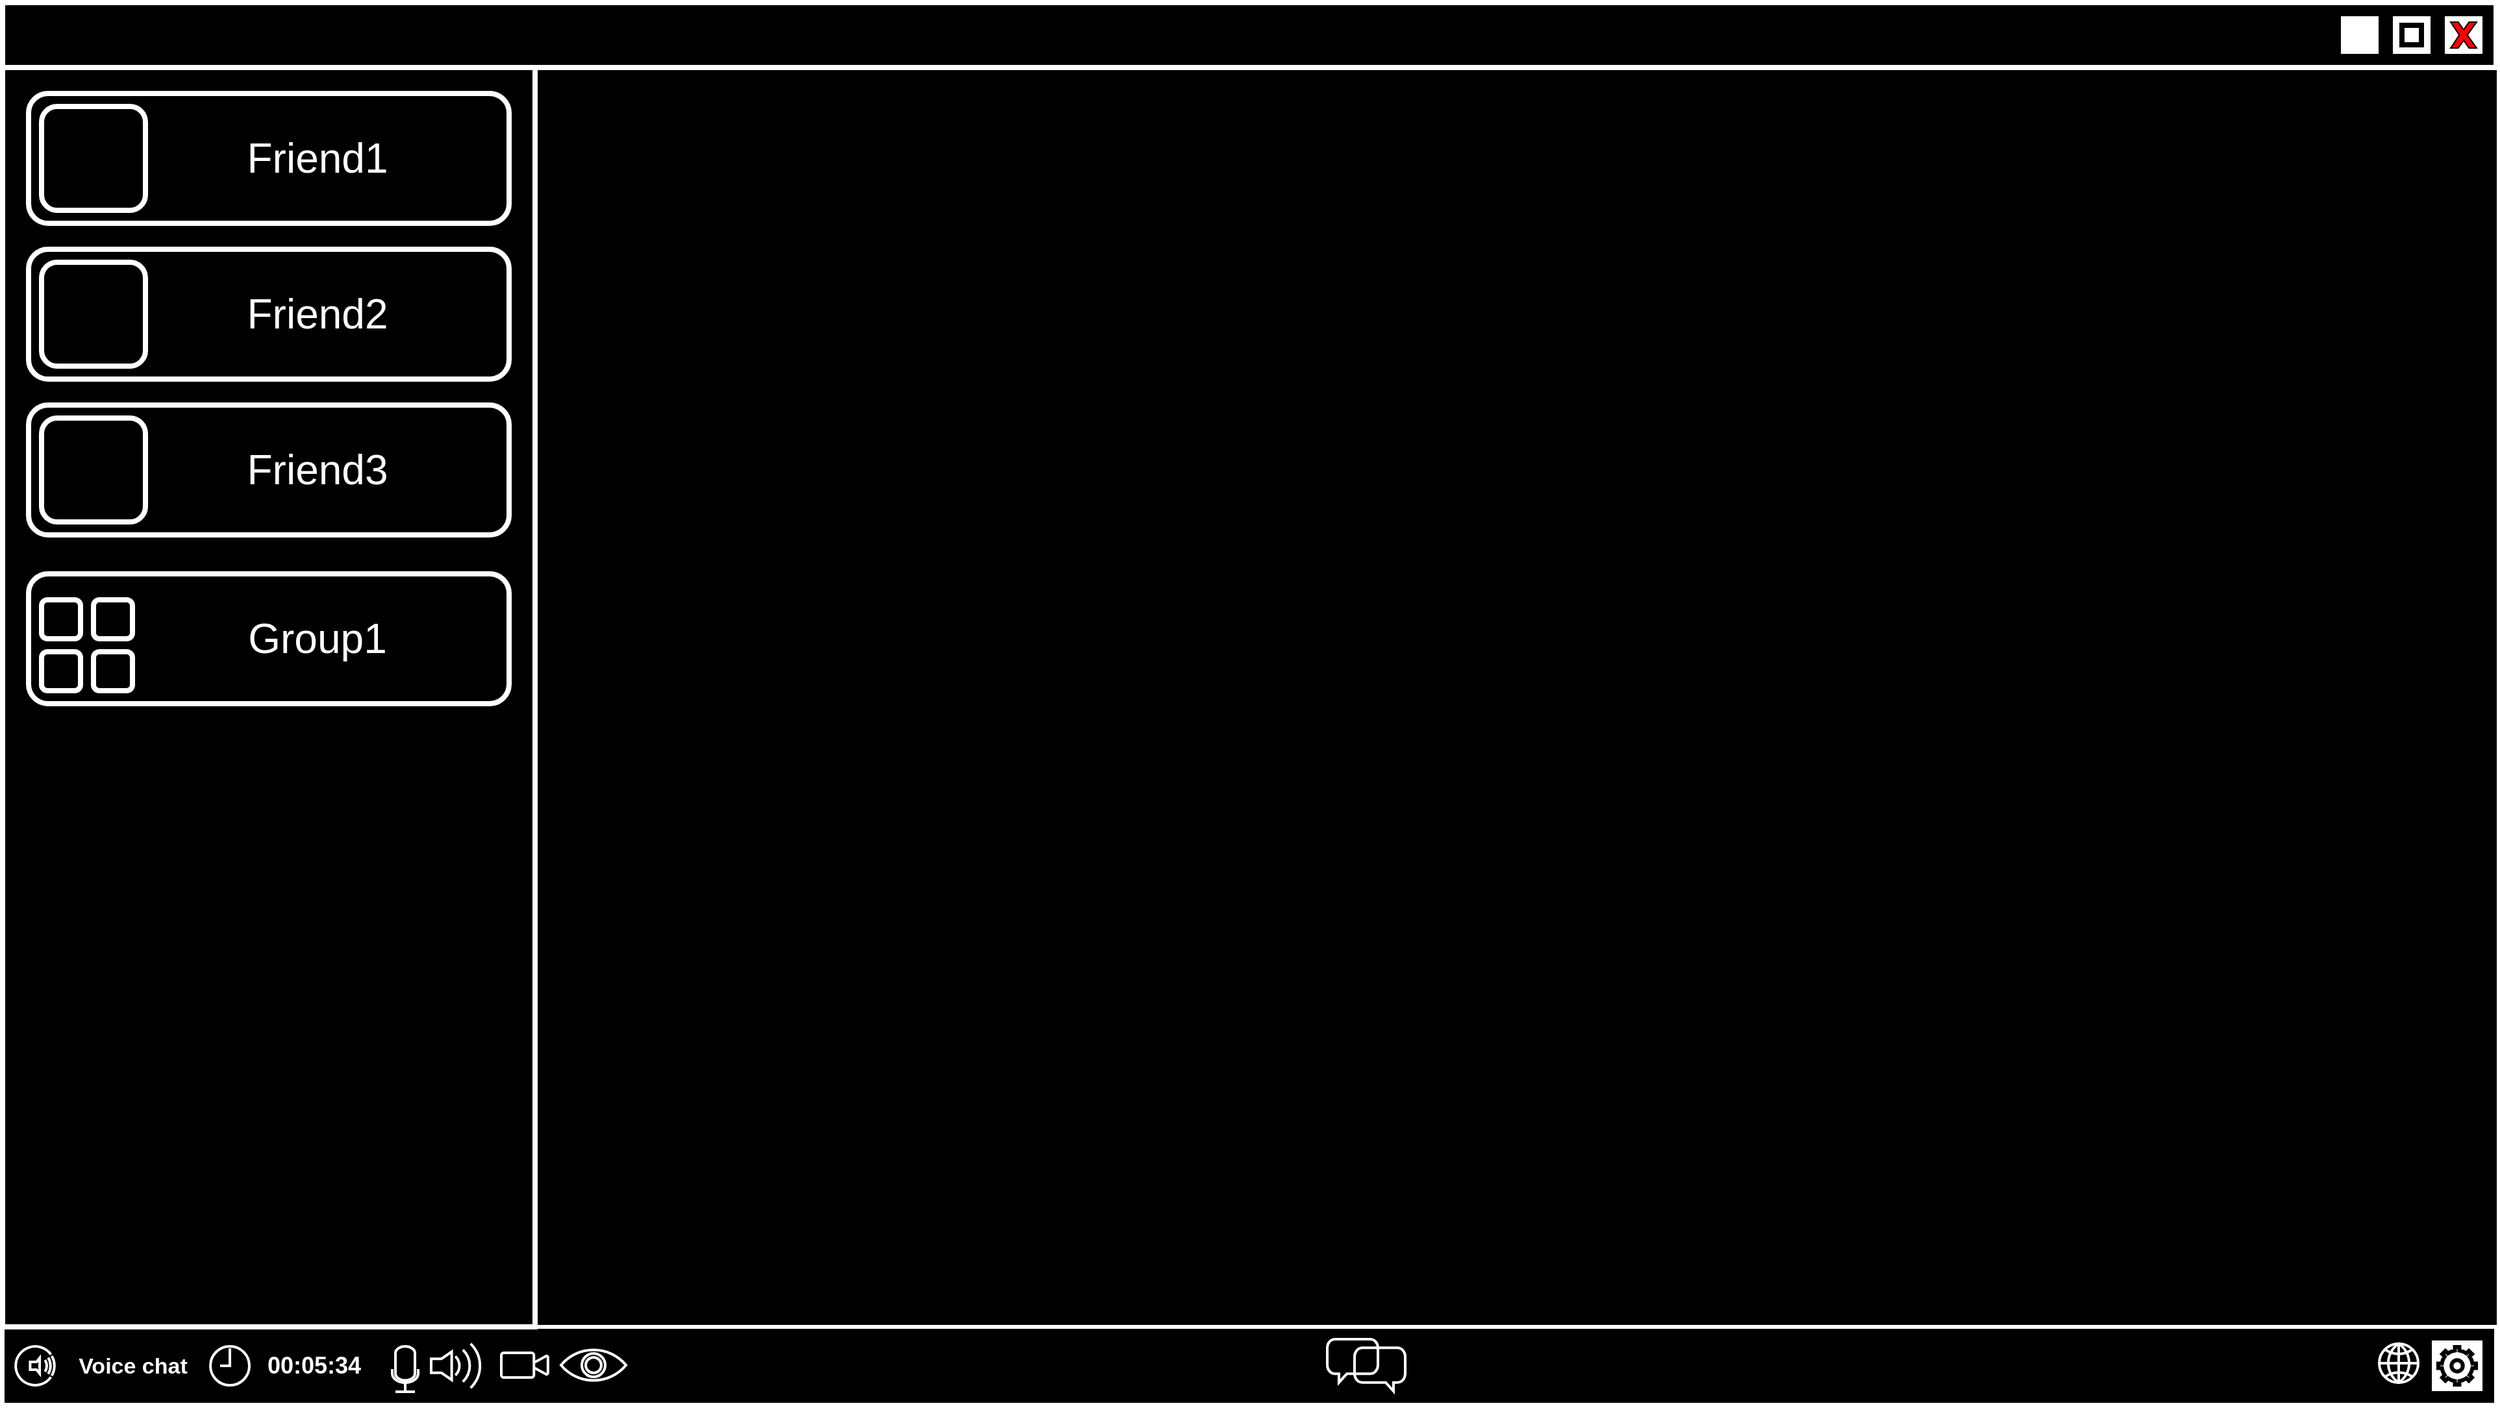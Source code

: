 <mxfile version="24.7.17">
  <diagram name="Сторінка-1" id="A-UXplKPBfhrQZFfjE-t">
    <mxGraphModel dx="3540" dy="2560" grid="1" gridSize="10" guides="1" tooltips="1" connect="1" arrows="1" fold="1" page="1" pageScale="1" pageWidth="827" pageHeight="1169" math="0" shadow="0">
      <root>
        <mxCell id="0" />
        <mxCell id="1" parent="0" />
        <mxCell id="7ZqRQG20ycZ6pwFGwgAJ-2" value="" style="rounded=0;whiteSpace=wrap;html=1;rotation=0;fillColor=#000000;" vertex="1" parent="1">
          <mxGeometry width="1920" height="1080" as="geometry" />
        </mxCell>
        <mxCell id="7ZqRQG20ycZ6pwFGwgAJ-20" value="" style="whiteSpace=wrap;html=1;aspect=fixed;" vertex="1" parent="1">
          <mxGeometry x="1880" y="10" width="30" height="30" as="geometry" />
        </mxCell>
        <mxCell id="7ZqRQG20ycZ6pwFGwgAJ-25" value="" style="whiteSpace=wrap;html=1;aspect=fixed;" vertex="1" parent="1">
          <mxGeometry x="1840" y="10" width="30" height="30" as="geometry" />
        </mxCell>
        <mxCell id="7ZqRQG20ycZ6pwFGwgAJ-26" value="" style="whiteSpace=wrap;html=1;aspect=fixed;" vertex="1" parent="1">
          <mxGeometry x="1800" y="10" width="30" height="30" as="geometry" />
        </mxCell>
        <mxCell id="7ZqRQG20ycZ6pwFGwgAJ-27" value="" style="verticalLabelPosition=bottom;verticalAlign=top;html=1;shape=mxgraph.basic.x;fillColor=#ff0000;" vertex="1" parent="1">
          <mxGeometry x="1885" y="15" width="20" height="20" as="geometry" />
        </mxCell>
        <mxCell id="7ZqRQG20ycZ6pwFGwgAJ-28" value="" style="rounded=0;whiteSpace=wrap;html=1;fillColor=none;strokeWidth=4;" vertex="1" parent="1">
          <mxGeometry x="1847.5" y="17.5" width="15" height="15" as="geometry" />
        </mxCell>
        <mxCell id="7ZqRQG20ycZ6pwFGwgAJ-36" value="" style="rounded=0;whiteSpace=wrap;html=1;fillColor=none;strokeWidth=4;strokeColor=#FFFFFF;" vertex="1" parent="1">
          <mxGeometry width="1920" height="50" as="geometry" />
        </mxCell>
        <mxCell id="7ZqRQG20ycZ6pwFGwgAJ-38" value="" style="rounded=0;whiteSpace=wrap;html=1;strokeColor=#FFFFFF;fillColor=none;strokeWidth=3;" vertex="1" parent="1">
          <mxGeometry y="1020" width="1920" height="60" as="geometry" />
        </mxCell>
        <mxCell id="7ZqRQG20ycZ6pwFGwgAJ-39" value="" style="html=1;verticalLabelPosition=bottom;align=center;labelBackgroundColor=#ffffff;verticalAlign=top;strokeWidth=2;strokeColor=#FFFFFF;shadow=0;dashed=0;shape=mxgraph.ios7.icons.loud;fillColor=none;" vertex="1" parent="1">
          <mxGeometry x="10" y="1033.8" width="30.6" height="32.4" as="geometry" />
        </mxCell>
        <mxCell id="7ZqRQG20ycZ6pwFGwgAJ-40" value="Voice chat" style="text;html=1;align=center;verticalAlign=middle;whiteSpace=wrap;rounded=0;strokeWidth=4;fontColor=#FFFFFF;fontStyle=1;fontSize=17;" vertex="1" parent="1">
          <mxGeometry x="50.6" y="1036.2" width="99.4" height="30" as="geometry" />
        </mxCell>
        <mxCell id="7ZqRQG20ycZ6pwFGwgAJ-41" value="00:05:34" style="text;html=1;align=center;verticalAlign=middle;whiteSpace=wrap;rounded=0;strokeWidth=4;fontColor=#FFFFFF;fontStyle=1;fontSize=18;" vertex="1" parent="1">
          <mxGeometry x="190" y="1031.9" width="100" height="36.2" as="geometry" />
        </mxCell>
        <mxCell id="7ZqRQG20ycZ6pwFGwgAJ-42" value="" style="html=1;verticalLabelPosition=bottom;align=center;labelBackgroundColor=#ffffff;verticalAlign=top;strokeWidth=2;strokeColor=#FFFFFF;shadow=0;dashed=0;shape=mxgraph.ios7.icons.clock;fillColor=none;" vertex="1" parent="1">
          <mxGeometry x="160" y="1035" width="30" height="30" as="geometry" />
        </mxCell>
        <mxCell id="7ZqRQG20ycZ6pwFGwgAJ-43" value="" style="group" vertex="1" connectable="0" parent="1">
          <mxGeometry x="1870" y="1030" width="40" height="40" as="geometry" />
        </mxCell>
        <mxCell id="7ZqRQG20ycZ6pwFGwgAJ-17" value="" style="whiteSpace=wrap;html=1;aspect=fixed;" vertex="1" parent="7ZqRQG20ycZ6pwFGwgAJ-43">
          <mxGeometry width="40.0" height="40.0" as="geometry" />
        </mxCell>
        <mxCell id="7ZqRQG20ycZ6pwFGwgAJ-34" value="" style="html=1;verticalLabelPosition=bottom;align=center;labelBackgroundColor=#ffffff;verticalAlign=top;strokeWidth=3;strokeColor=#000000;shadow=0;dashed=0;shape=mxgraph.ios7.icons.settings;" vertex="1" parent="7ZqRQG20ycZ6pwFGwgAJ-43">
          <mxGeometry x="5.462" y="5.457" width="29.081" height="29.081" as="geometry" />
        </mxCell>
        <mxCell id="7ZqRQG20ycZ6pwFGwgAJ-49" value="" style="html=1;verticalLabelPosition=bottom;align=center;labelBackgroundColor=#ffffff;verticalAlign=top;strokeWidth=2;strokeColor=#FFFFFF;shadow=0;dashed=0;shape=mxgraph.ios7.icons.video_conversation;fillColor=none;" vertex="1" parent="1">
          <mxGeometry x="384" y="1040" width="36" height="19" as="geometry" />
        </mxCell>
        <mxCell id="7ZqRQG20ycZ6pwFGwgAJ-50" value="" style="html=1;verticalLabelPosition=bottom;align=center;labelBackgroundColor=#ffffff;verticalAlign=top;strokeWidth=2;strokeColor=#FFFFFF;shadow=0;dashed=0;shape=mxgraph.ios7.icons.microphone;fillColor=none;" vertex="1" parent="1">
          <mxGeometry x="300" y="1035" width="20" height="35" as="geometry" />
        </mxCell>
        <mxCell id="7ZqRQG20ycZ6pwFGwgAJ-52" value="" style="html=1;verticalLabelPosition=bottom;align=center;labelBackgroundColor=#ffffff;verticalAlign=top;strokeWidth=2;strokeColor=#FFFFFF;shadow=0;dashed=0;shape=mxgraph.ios7.icons.volume_2;pointerEvents=1;fillColor=none;" vertex="1" parent="1">
          <mxGeometry x="330" y="1032.95" width="40" height="34.1" as="geometry" />
        </mxCell>
        <mxCell id="7ZqRQG20ycZ6pwFGwgAJ-55" value="" style="html=1;verticalLabelPosition=bottom;align=center;labelBackgroundColor=#ffffff;verticalAlign=top;strokeWidth=2;strokeColor=#FFFFFF;shadow=0;dashed=0;shape=mxgraph.ios7.icons.eye;fillColor=none;" vertex="1" parent="1">
          <mxGeometry x="430" y="1037.75" width="50" height="23.5" as="geometry" />
        </mxCell>
        <mxCell id="7ZqRQG20ycZ6pwFGwgAJ-56" value="" style="html=1;verticalLabelPosition=bottom;align=center;labelBackgroundColor=#ffffff;verticalAlign=top;strokeWidth=2;strokeColor=#FFFFFF;shadow=0;dashed=0;shape=mxgraph.ios7.icons.chat;fillColor=none;" vertex="1" parent="1">
          <mxGeometry x="1020" y="1029.5" width="60" height="40" as="geometry" />
        </mxCell>
        <mxCell id="7ZqRQG20ycZ6pwFGwgAJ-57" value="" style="html=1;verticalLabelPosition=bottom;align=center;labelBackgroundColor=#ffffff;verticalAlign=top;strokeWidth=2;strokeColor=#FFFFFF;shadow=0;dashed=0;shape=mxgraph.ios7.icons.globe;fillColor=none;" vertex="1" parent="1">
          <mxGeometry x="1830" y="1032.95" width="30" height="30" as="geometry" />
        </mxCell>
        <mxCell id="7ZqRQG20ycZ6pwFGwgAJ-58" value="" style="rounded=0;whiteSpace=wrap;html=1;fillColor=none;strokeColor=#FFFFFF;strokeWidth=4;" vertex="1" parent="1">
          <mxGeometry y="50" width="410" height="970" as="geometry" />
        </mxCell>
        <mxCell id="7ZqRQG20ycZ6pwFGwgAJ-59" value="" style="rounded=1;whiteSpace=wrap;html=1;strokeColor=#FFFFFF;fillColor=none;strokeWidth=4;" vertex="1" parent="1">
          <mxGeometry x="20" y="70" width="370" height="100" as="geometry" />
        </mxCell>
        <mxCell id="7ZqRQG20ycZ6pwFGwgAJ-60" value="" style="rounded=1;whiteSpace=wrap;html=1;strokeColor=#FFFFFF;fillColor=none;strokeWidth=4;" vertex="1" parent="1">
          <mxGeometry x="30" y="80" width="80" height="80" as="geometry" />
        </mxCell>
        <mxCell id="7ZqRQG20ycZ6pwFGwgAJ-61" value="Friend1" style="text;html=1;align=center;verticalAlign=middle;whiteSpace=wrap;rounded=0;fontSize=32;fontColor=#FFFFFF;" vertex="1" parent="1">
          <mxGeometry x="175" y="105" width="135" height="30" as="geometry" />
        </mxCell>
        <mxCell id="7ZqRQG20ycZ6pwFGwgAJ-62" value="" style="rounded=1;whiteSpace=wrap;html=1;strokeColor=#FFFFFF;fillColor=none;strokeWidth=4;" vertex="1" parent="1">
          <mxGeometry x="20" y="190" width="370" height="100" as="geometry" />
        </mxCell>
        <mxCell id="7ZqRQG20ycZ6pwFGwgAJ-63" value="" style="rounded=1;whiteSpace=wrap;html=1;strokeColor=#FFFFFF;fillColor=none;strokeWidth=4;" vertex="1" parent="1">
          <mxGeometry x="30" y="200" width="80" height="80" as="geometry" />
        </mxCell>
        <mxCell id="7ZqRQG20ycZ6pwFGwgAJ-64" value="Friend2" style="text;html=1;align=center;verticalAlign=middle;whiteSpace=wrap;rounded=0;fontSize=32;fontColor=#FFFFFF;" vertex="1" parent="1">
          <mxGeometry x="175" y="225" width="135" height="30" as="geometry" />
        </mxCell>
        <mxCell id="7ZqRQG20ycZ6pwFGwgAJ-65" value="" style="rounded=1;whiteSpace=wrap;html=1;strokeColor=#FFFFFF;fillColor=none;strokeWidth=4;" vertex="1" parent="1">
          <mxGeometry x="20" y="310" width="370" height="100" as="geometry" />
        </mxCell>
        <mxCell id="7ZqRQG20ycZ6pwFGwgAJ-66" value="" style="rounded=1;whiteSpace=wrap;html=1;strokeColor=#FFFFFF;fillColor=none;strokeWidth=4;" vertex="1" parent="1">
          <mxGeometry x="30" y="320" width="80" height="80" as="geometry" />
        </mxCell>
        <mxCell id="7ZqRQG20ycZ6pwFGwgAJ-67" value="Friend3" style="text;html=1;align=center;verticalAlign=middle;whiteSpace=wrap;rounded=0;fontSize=32;fontColor=#FFFFFF;" vertex="1" parent="1">
          <mxGeometry x="175" y="345" width="135" height="30" as="geometry" />
        </mxCell>
        <mxCell id="7ZqRQG20ycZ6pwFGwgAJ-72" value="" style="rounded=1;whiteSpace=wrap;html=1;strokeColor=#FFFFFF;fillColor=none;strokeWidth=4;" vertex="1" parent="1">
          <mxGeometry x="20" y="440" width="370" height="100" as="geometry" />
        </mxCell>
        <mxCell id="7ZqRQG20ycZ6pwFGwgAJ-73" value="" style="rounded=1;whiteSpace=wrap;html=1;strokeColor=#FFFFFF;fillColor=none;strokeWidth=4;" vertex="1" parent="1">
          <mxGeometry x="30" y="460" width="30" height="30" as="geometry" />
        </mxCell>
        <mxCell id="7ZqRQG20ycZ6pwFGwgAJ-74" value="Group1" style="text;html=1;align=center;verticalAlign=middle;whiteSpace=wrap;rounded=0;fontSize=32;fontColor=#FFFFFF;" vertex="1" parent="1">
          <mxGeometry x="175" y="475" width="135" height="30" as="geometry" />
        </mxCell>
        <mxCell id="7ZqRQG20ycZ6pwFGwgAJ-75" value="" style="rounded=1;whiteSpace=wrap;html=1;strokeColor=#FFFFFF;fillColor=none;strokeWidth=4;" vertex="1" parent="1">
          <mxGeometry x="70" y="460" width="30" height="30" as="geometry" />
        </mxCell>
        <mxCell id="7ZqRQG20ycZ6pwFGwgAJ-76" value="" style="rounded=1;whiteSpace=wrap;html=1;strokeColor=#FFFFFF;fillColor=none;strokeWidth=4;" vertex="1" parent="1">
          <mxGeometry x="70" y="500" width="30" height="30" as="geometry" />
        </mxCell>
        <mxCell id="7ZqRQG20ycZ6pwFGwgAJ-77" value="" style="rounded=1;whiteSpace=wrap;html=1;strokeColor=#FFFFFF;fillColor=none;strokeWidth=4;" vertex="1" parent="1">
          <mxGeometry x="30" y="500" width="30" height="30" as="geometry" />
        </mxCell>
      </root>
    </mxGraphModel>
  </diagram>
</mxfile>
